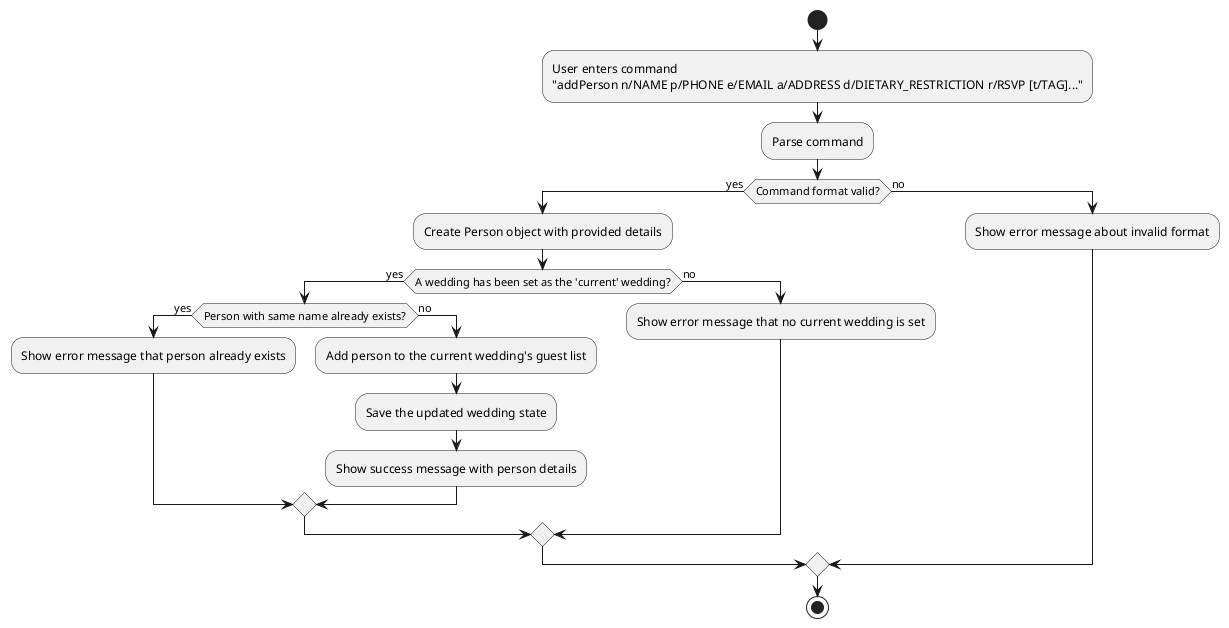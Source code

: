 @startuml
start

:User enters command
"addPerson n/NAME p/PHONE e/EMAIL a/ADDRESS d/DIETARY_RESTRICTION r/RSVP [t/TAG]...";

:Parse command;

if (Command format valid?) then (yes)
  :Create Person object with provided details;
  if (A wedding has been set as the 'current' wedding?) then (yes)
    if (Person with same name already exists?) then (yes)
      :Show error message that person already exists;
    else (no)
      :Add person to the current wedding's guest list;
      :Save the updated wedding state;
      :Show success message with person details;
    endif
  else (no)
    :Show error message that no current wedding is set;
  endif
else (no)
  :Show error message about invalid format;
endif

stop
@enduml
